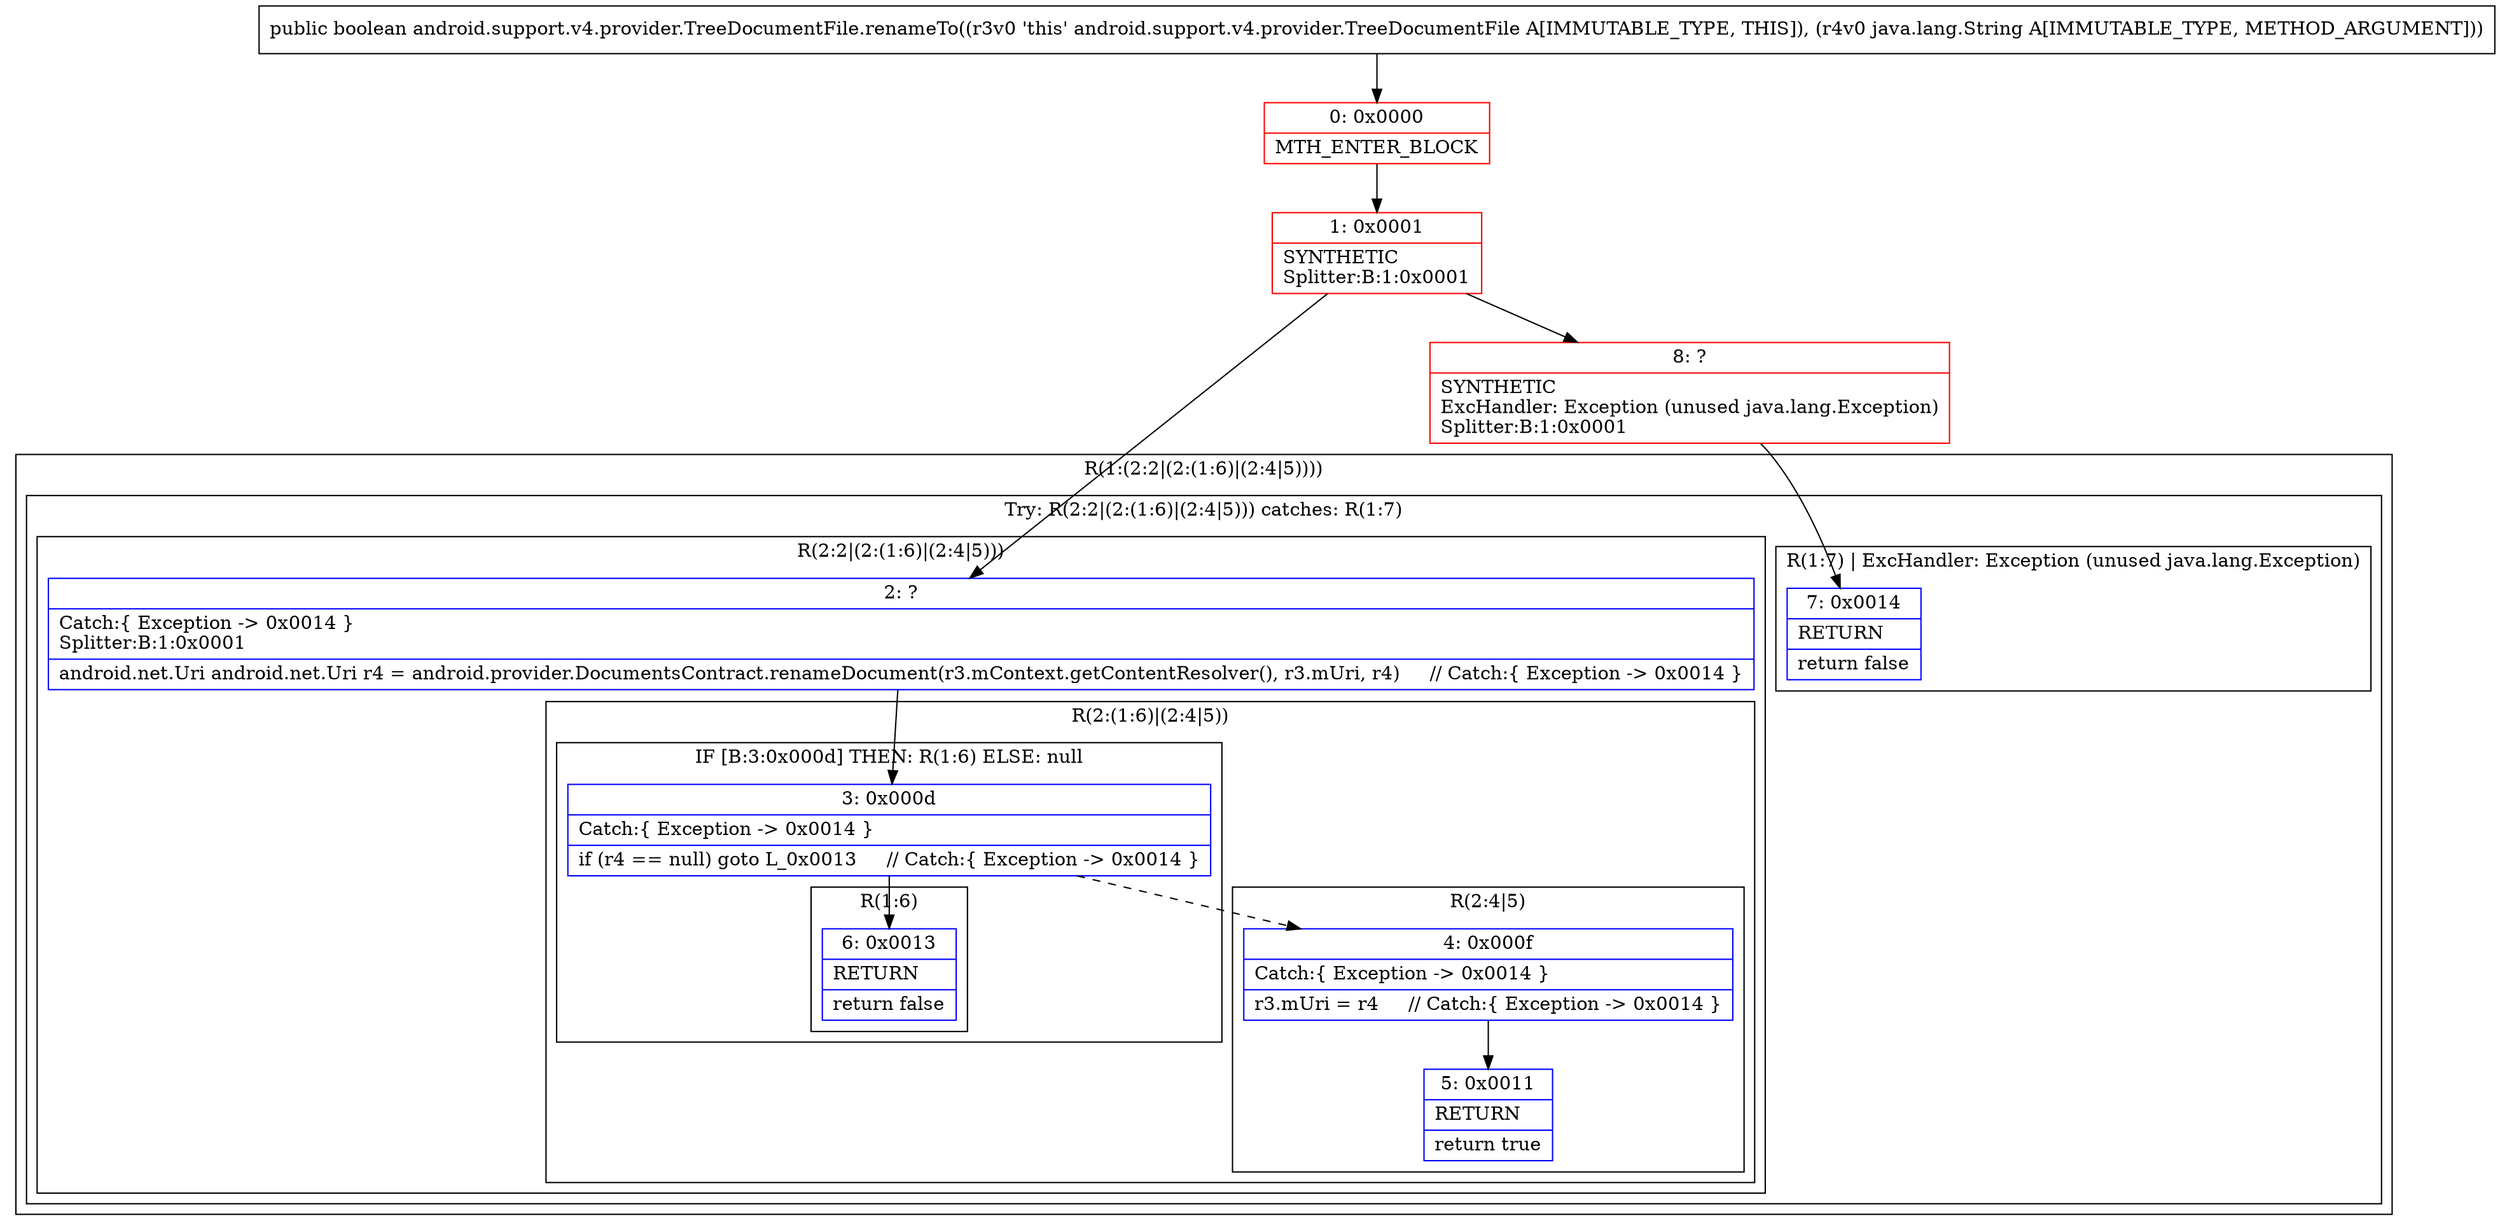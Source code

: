 digraph "CFG forandroid.support.v4.provider.TreeDocumentFile.renameTo(Ljava\/lang\/String;)Z" {
subgraph cluster_Region_1230118446 {
label = "R(1:(2:2|(2:(1:6)|(2:4|5))))";
node [shape=record,color=blue];
subgraph cluster_TryCatchRegion_1006435445 {
label = "Try: R(2:2|(2:(1:6)|(2:4|5))) catches: R(1:7)";
node [shape=record,color=blue];
subgraph cluster_Region_1513156744 {
label = "R(2:2|(2:(1:6)|(2:4|5)))";
node [shape=record,color=blue];
Node_2 [shape=record,label="{2\:\ ?|Catch:\{ Exception \-\> 0x0014 \}\lSplitter:B:1:0x0001\l|android.net.Uri android.net.Uri r4 = android.provider.DocumentsContract.renameDocument(r3.mContext.getContentResolver(), r3.mUri, r4)     \/\/ Catch:\{ Exception \-\> 0x0014 \}\l}"];
subgraph cluster_Region_1042697740 {
label = "R(2:(1:6)|(2:4|5))";
node [shape=record,color=blue];
subgraph cluster_IfRegion_785874796 {
label = "IF [B:3:0x000d] THEN: R(1:6) ELSE: null";
node [shape=record,color=blue];
Node_3 [shape=record,label="{3\:\ 0x000d|Catch:\{ Exception \-\> 0x0014 \}\l|if (r4 == null) goto L_0x0013     \/\/ Catch:\{ Exception \-\> 0x0014 \}\l}"];
subgraph cluster_Region_1827276741 {
label = "R(1:6)";
node [shape=record,color=blue];
Node_6 [shape=record,label="{6\:\ 0x0013|RETURN\l|return false\l}"];
}
}
subgraph cluster_Region_230329391 {
label = "R(2:4|5)";
node [shape=record,color=blue];
Node_4 [shape=record,label="{4\:\ 0x000f|Catch:\{ Exception \-\> 0x0014 \}\l|r3.mUri = r4     \/\/ Catch:\{ Exception \-\> 0x0014 \}\l}"];
Node_5 [shape=record,label="{5\:\ 0x0011|RETURN\l|return true\l}"];
}
}
}
subgraph cluster_Region_890291992 {
label = "R(1:7) | ExcHandler: Exception (unused java.lang.Exception)\l";
node [shape=record,color=blue];
Node_7 [shape=record,label="{7\:\ 0x0014|RETURN\l|return false\l}"];
}
}
}
subgraph cluster_Region_890291992 {
label = "R(1:7) | ExcHandler: Exception (unused java.lang.Exception)\l";
node [shape=record,color=blue];
Node_7 [shape=record,label="{7\:\ 0x0014|RETURN\l|return false\l}"];
}
Node_0 [shape=record,color=red,label="{0\:\ 0x0000|MTH_ENTER_BLOCK\l}"];
Node_1 [shape=record,color=red,label="{1\:\ 0x0001|SYNTHETIC\lSplitter:B:1:0x0001\l}"];
Node_8 [shape=record,color=red,label="{8\:\ ?|SYNTHETIC\lExcHandler: Exception (unused java.lang.Exception)\lSplitter:B:1:0x0001\l}"];
MethodNode[shape=record,label="{public boolean android.support.v4.provider.TreeDocumentFile.renameTo((r3v0 'this' android.support.v4.provider.TreeDocumentFile A[IMMUTABLE_TYPE, THIS]), (r4v0 java.lang.String A[IMMUTABLE_TYPE, METHOD_ARGUMENT])) }"];
MethodNode -> Node_0;
Node_2 -> Node_3;
Node_3 -> Node_4[style=dashed];
Node_3 -> Node_6;
Node_4 -> Node_5;
Node_0 -> Node_1;
Node_1 -> Node_2;
Node_1 -> Node_8;
Node_8 -> Node_7;
}

